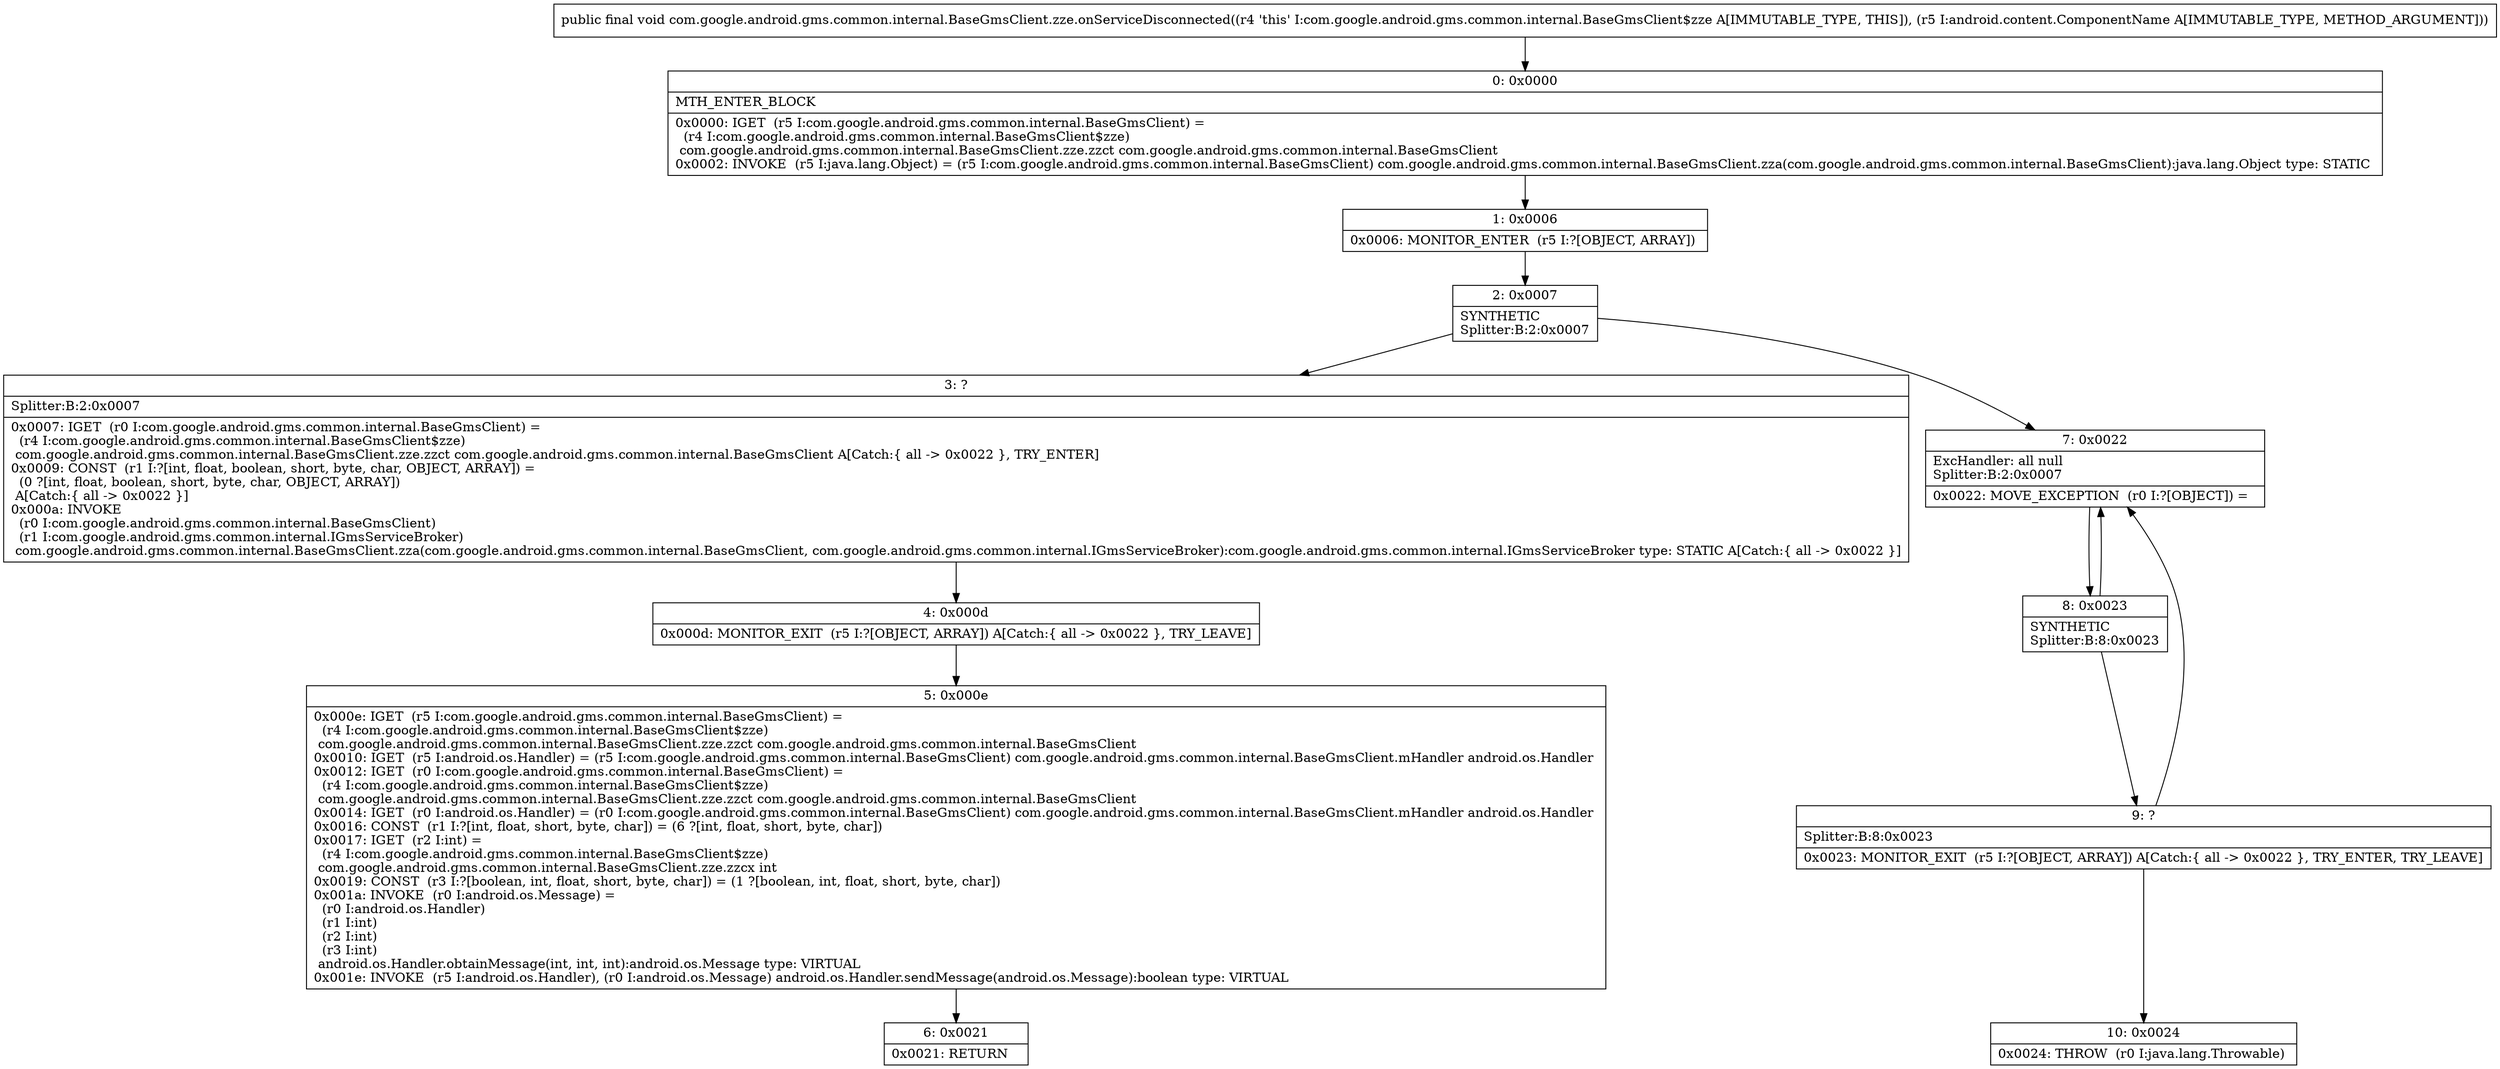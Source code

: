 digraph "CFG forcom.google.android.gms.common.internal.BaseGmsClient.zze.onServiceDisconnected(Landroid\/content\/ComponentName;)V" {
Node_0 [shape=record,label="{0\:\ 0x0000|MTH_ENTER_BLOCK\l|0x0000: IGET  (r5 I:com.google.android.gms.common.internal.BaseGmsClient) = \l  (r4 I:com.google.android.gms.common.internal.BaseGmsClient$zze)\l com.google.android.gms.common.internal.BaseGmsClient.zze.zzct com.google.android.gms.common.internal.BaseGmsClient \l0x0002: INVOKE  (r5 I:java.lang.Object) = (r5 I:com.google.android.gms.common.internal.BaseGmsClient) com.google.android.gms.common.internal.BaseGmsClient.zza(com.google.android.gms.common.internal.BaseGmsClient):java.lang.Object type: STATIC \l}"];
Node_1 [shape=record,label="{1\:\ 0x0006|0x0006: MONITOR_ENTER  (r5 I:?[OBJECT, ARRAY]) \l}"];
Node_2 [shape=record,label="{2\:\ 0x0007|SYNTHETIC\lSplitter:B:2:0x0007\l}"];
Node_3 [shape=record,label="{3\:\ ?|Splitter:B:2:0x0007\l|0x0007: IGET  (r0 I:com.google.android.gms.common.internal.BaseGmsClient) = \l  (r4 I:com.google.android.gms.common.internal.BaseGmsClient$zze)\l com.google.android.gms.common.internal.BaseGmsClient.zze.zzct com.google.android.gms.common.internal.BaseGmsClient A[Catch:\{ all \-\> 0x0022 \}, TRY_ENTER]\l0x0009: CONST  (r1 I:?[int, float, boolean, short, byte, char, OBJECT, ARRAY]) = \l  (0 ?[int, float, boolean, short, byte, char, OBJECT, ARRAY])\l A[Catch:\{ all \-\> 0x0022 \}]\l0x000a: INVOKE  \l  (r0 I:com.google.android.gms.common.internal.BaseGmsClient)\l  (r1 I:com.google.android.gms.common.internal.IGmsServiceBroker)\l com.google.android.gms.common.internal.BaseGmsClient.zza(com.google.android.gms.common.internal.BaseGmsClient, com.google.android.gms.common.internal.IGmsServiceBroker):com.google.android.gms.common.internal.IGmsServiceBroker type: STATIC A[Catch:\{ all \-\> 0x0022 \}]\l}"];
Node_4 [shape=record,label="{4\:\ 0x000d|0x000d: MONITOR_EXIT  (r5 I:?[OBJECT, ARRAY]) A[Catch:\{ all \-\> 0x0022 \}, TRY_LEAVE]\l}"];
Node_5 [shape=record,label="{5\:\ 0x000e|0x000e: IGET  (r5 I:com.google.android.gms.common.internal.BaseGmsClient) = \l  (r4 I:com.google.android.gms.common.internal.BaseGmsClient$zze)\l com.google.android.gms.common.internal.BaseGmsClient.zze.zzct com.google.android.gms.common.internal.BaseGmsClient \l0x0010: IGET  (r5 I:android.os.Handler) = (r5 I:com.google.android.gms.common.internal.BaseGmsClient) com.google.android.gms.common.internal.BaseGmsClient.mHandler android.os.Handler \l0x0012: IGET  (r0 I:com.google.android.gms.common.internal.BaseGmsClient) = \l  (r4 I:com.google.android.gms.common.internal.BaseGmsClient$zze)\l com.google.android.gms.common.internal.BaseGmsClient.zze.zzct com.google.android.gms.common.internal.BaseGmsClient \l0x0014: IGET  (r0 I:android.os.Handler) = (r0 I:com.google.android.gms.common.internal.BaseGmsClient) com.google.android.gms.common.internal.BaseGmsClient.mHandler android.os.Handler \l0x0016: CONST  (r1 I:?[int, float, short, byte, char]) = (6 ?[int, float, short, byte, char]) \l0x0017: IGET  (r2 I:int) = \l  (r4 I:com.google.android.gms.common.internal.BaseGmsClient$zze)\l com.google.android.gms.common.internal.BaseGmsClient.zze.zzcx int \l0x0019: CONST  (r3 I:?[boolean, int, float, short, byte, char]) = (1 ?[boolean, int, float, short, byte, char]) \l0x001a: INVOKE  (r0 I:android.os.Message) = \l  (r0 I:android.os.Handler)\l  (r1 I:int)\l  (r2 I:int)\l  (r3 I:int)\l android.os.Handler.obtainMessage(int, int, int):android.os.Message type: VIRTUAL \l0x001e: INVOKE  (r5 I:android.os.Handler), (r0 I:android.os.Message) android.os.Handler.sendMessage(android.os.Message):boolean type: VIRTUAL \l}"];
Node_6 [shape=record,label="{6\:\ 0x0021|0x0021: RETURN   \l}"];
Node_7 [shape=record,label="{7\:\ 0x0022|ExcHandler: all null\lSplitter:B:2:0x0007\l|0x0022: MOVE_EXCEPTION  (r0 I:?[OBJECT]) =  \l}"];
Node_8 [shape=record,label="{8\:\ 0x0023|SYNTHETIC\lSplitter:B:8:0x0023\l}"];
Node_9 [shape=record,label="{9\:\ ?|Splitter:B:8:0x0023\l|0x0023: MONITOR_EXIT  (r5 I:?[OBJECT, ARRAY]) A[Catch:\{ all \-\> 0x0022 \}, TRY_ENTER, TRY_LEAVE]\l}"];
Node_10 [shape=record,label="{10\:\ 0x0024|0x0024: THROW  (r0 I:java.lang.Throwable) \l}"];
MethodNode[shape=record,label="{public final void com.google.android.gms.common.internal.BaseGmsClient.zze.onServiceDisconnected((r4 'this' I:com.google.android.gms.common.internal.BaseGmsClient$zze A[IMMUTABLE_TYPE, THIS]), (r5 I:android.content.ComponentName A[IMMUTABLE_TYPE, METHOD_ARGUMENT])) }"];
MethodNode -> Node_0;
Node_0 -> Node_1;
Node_1 -> Node_2;
Node_2 -> Node_3;
Node_2 -> Node_7;
Node_3 -> Node_4;
Node_4 -> Node_5;
Node_5 -> Node_6;
Node_7 -> Node_8;
Node_8 -> Node_9;
Node_8 -> Node_7;
Node_9 -> Node_10;
Node_9 -> Node_7;
}

